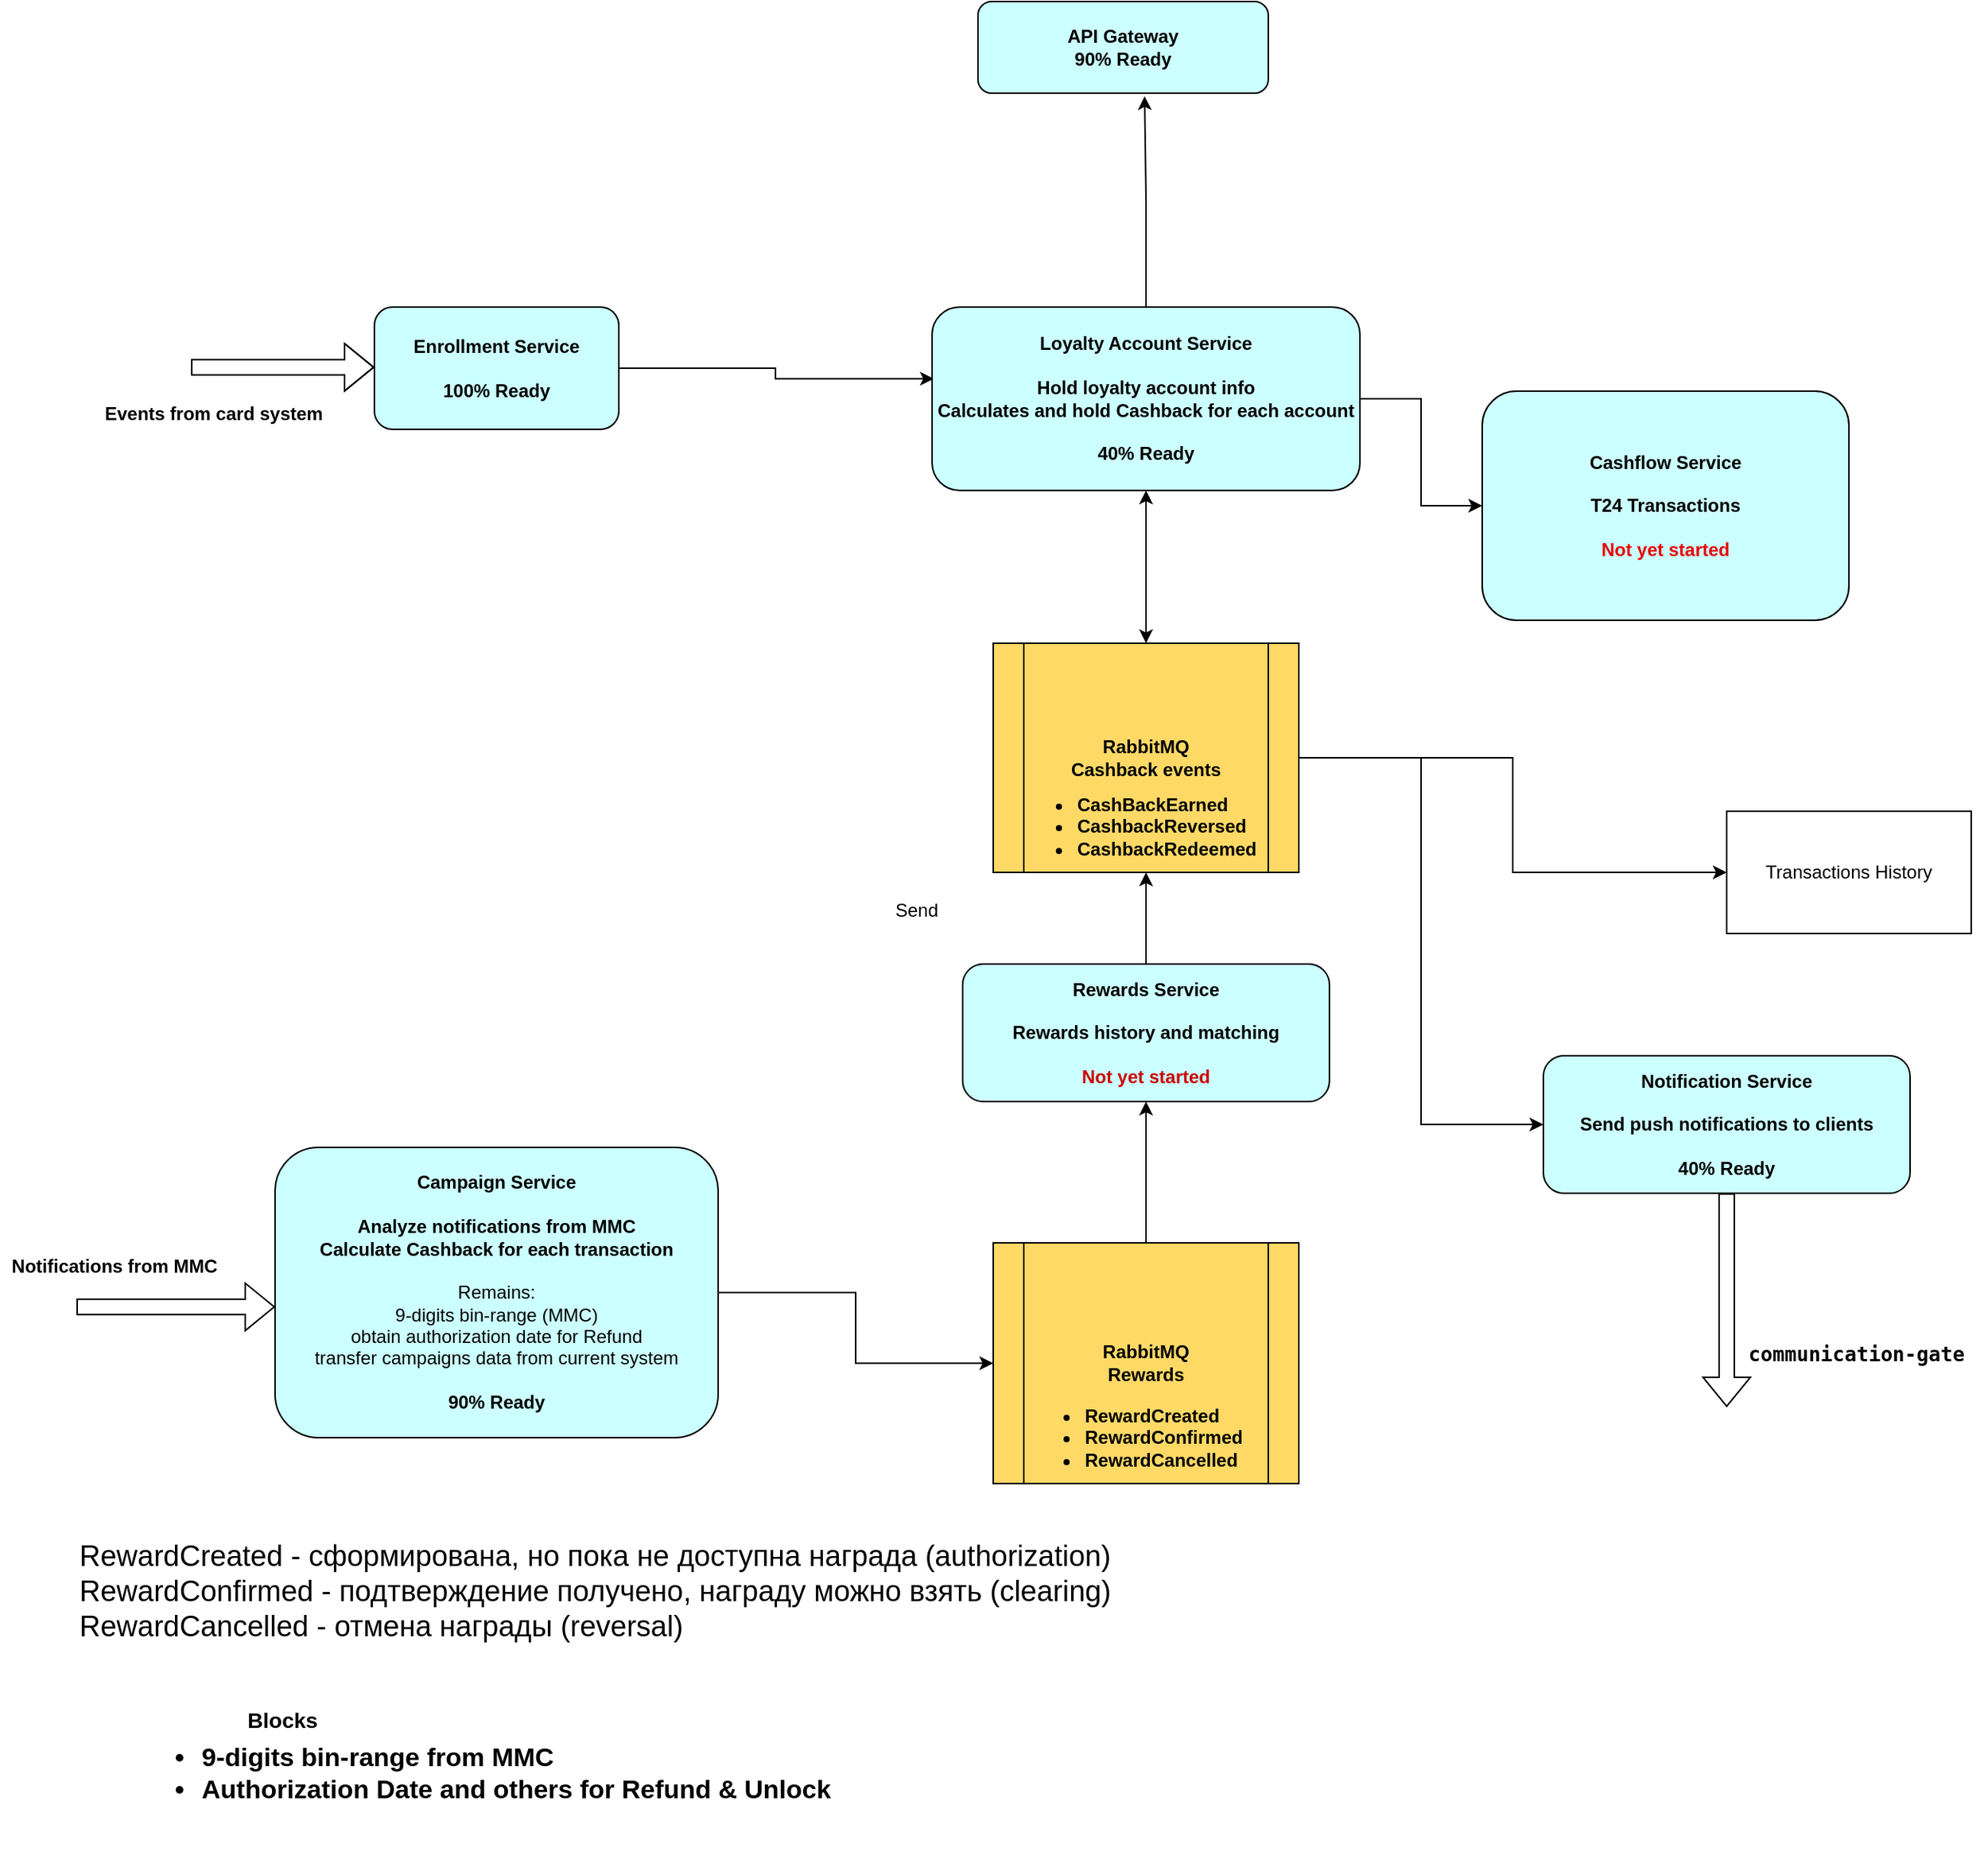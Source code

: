 <mxfile version="21.5.0" type="github">
  <diagram name="Page-1" id="jxZHKuPuWRv_rBrSmg6W">
    <mxGraphModel dx="2537" dy="2029" grid="1" gridSize="10" guides="1" tooltips="1" connect="1" arrows="1" fold="1" page="1" pageScale="1" pageWidth="850" pageHeight="1100" math="0" shadow="0">
      <root>
        <mxCell id="0" />
        <mxCell id="1" parent="0" />
        <mxCell id="gcZDtFcbOL_r8VpVRLgz-11" style="edgeStyle=orthogonalEdgeStyle;rounded=0;orthogonalLoop=1;jettySize=auto;html=1;entryX=0;entryY=0.5;entryDx=0;entryDy=0;" edge="1" parent="1" source="gcZDtFcbOL_r8VpVRLgz-1" target="gcZDtFcbOL_r8VpVRLgz-10">
          <mxGeometry relative="1" as="geometry" />
        </mxCell>
        <mxCell id="gcZDtFcbOL_r8VpVRLgz-1" value="&lt;b&gt;Campaign Service&lt;/b&gt;&lt;br&gt;&lt;br&gt;&lt;b&gt;Analyze notifications from MMC&lt;/b&gt;&lt;br&gt;&lt;b&gt;Calculate Cashback for each transaction&lt;/b&gt;&lt;br&gt;&lt;br&gt;Remains: &lt;br&gt;9-digits bin-range (MMC)&lt;br&gt;obtain authorization date for Refund&lt;br&gt;transfer campaigns data from current system&lt;br&gt;&lt;br&gt;&lt;b&gt;90% Ready&lt;/b&gt;" style="rounded=1;whiteSpace=wrap;html=1;fillColor=#CCFFFF;" vertex="1" parent="1">
          <mxGeometry x="130" y="620" width="290" height="190" as="geometry" />
        </mxCell>
        <mxCell id="gcZDtFcbOL_r8VpVRLgz-2" value="" style="shape=flexArrow;endArrow=classic;html=1;rounded=0;entryX=0;entryY=0.5;entryDx=0;entryDy=0;" edge="1" parent="1">
          <mxGeometry width="50" height="50" relative="1" as="geometry">
            <mxPoint y="724.41" as="sourcePoint" />
            <mxPoint x="130" y="724.41" as="targetPoint" />
          </mxGeometry>
        </mxCell>
        <mxCell id="gcZDtFcbOL_r8VpVRLgz-3" value="&lt;b&gt;Notifications from MMC&lt;/b&gt;" style="text;html=1;strokeColor=none;fillColor=none;align=center;verticalAlign=middle;whiteSpace=wrap;rounded=0;" vertex="1" parent="1">
          <mxGeometry x="-50" y="682.5" width="150" height="30" as="geometry" />
        </mxCell>
        <mxCell id="gcZDtFcbOL_r8VpVRLgz-41" style="edgeStyle=orthogonalEdgeStyle;rounded=0;orthogonalLoop=1;jettySize=auto;html=1;entryX=0.004;entryY=0.391;entryDx=0;entryDy=0;entryPerimeter=0;" edge="1" parent="1" source="gcZDtFcbOL_r8VpVRLgz-4" target="gcZDtFcbOL_r8VpVRLgz-7">
          <mxGeometry relative="1" as="geometry" />
        </mxCell>
        <mxCell id="gcZDtFcbOL_r8VpVRLgz-4" value="&lt;b&gt;Enrollment Service&lt;br&gt;&lt;br&gt;100% Ready&lt;br&gt;&lt;/b&gt;" style="rounded=1;whiteSpace=wrap;html=1;fillColor=#CCFFFF;" vertex="1" parent="1">
          <mxGeometry x="195" y="70" width="160" height="80" as="geometry" />
        </mxCell>
        <mxCell id="gcZDtFcbOL_r8VpVRLgz-5" value="" style="shape=flexArrow;endArrow=classic;html=1;rounded=0;entryX=0;entryY=0.5;entryDx=0;entryDy=0;" edge="1" parent="1">
          <mxGeometry width="50" height="50" relative="1" as="geometry">
            <mxPoint x="75" y="109.41" as="sourcePoint" />
            <mxPoint x="195" y="109.41" as="targetPoint" />
            <Array as="points">
              <mxPoint x="85" y="109.41" />
            </Array>
          </mxGeometry>
        </mxCell>
        <mxCell id="gcZDtFcbOL_r8VpVRLgz-6" value="&lt;b&gt;Events from card system&lt;/b&gt;" style="text;html=1;strokeColor=none;fillColor=none;align=center;verticalAlign=middle;whiteSpace=wrap;rounded=0;" vertex="1" parent="1">
          <mxGeometry x="10" y="125" width="160" height="30" as="geometry" />
        </mxCell>
        <mxCell id="gcZDtFcbOL_r8VpVRLgz-19" style="edgeStyle=orthogonalEdgeStyle;rounded=0;orthogonalLoop=1;jettySize=auto;html=1;entryX=0.574;entryY=1.033;entryDx=0;entryDy=0;entryPerimeter=0;" edge="1" parent="1" source="gcZDtFcbOL_r8VpVRLgz-7" target="gcZDtFcbOL_r8VpVRLgz-15">
          <mxGeometry relative="1" as="geometry" />
        </mxCell>
        <mxCell id="gcZDtFcbOL_r8VpVRLgz-39" style="edgeStyle=orthogonalEdgeStyle;rounded=0;orthogonalLoop=1;jettySize=auto;html=1;entryX=0;entryY=0.5;entryDx=0;entryDy=0;" edge="1" parent="1" source="gcZDtFcbOL_r8VpVRLgz-7" target="gcZDtFcbOL_r8VpVRLgz-25">
          <mxGeometry relative="1" as="geometry" />
        </mxCell>
        <mxCell id="gcZDtFcbOL_r8VpVRLgz-7" value="&lt;b&gt;Loyalty Account Service&lt;br&gt;&lt;br&gt;Hold loyalty account info&lt;br&gt;Calculates and hold Cashback for each account&lt;br&gt;&lt;br&gt;40% Ready&lt;br&gt;&lt;/b&gt;" style="rounded=1;whiteSpace=wrap;html=1;fillColor=#CCFFFF;" vertex="1" parent="1">
          <mxGeometry x="560" y="70" width="280" height="120" as="geometry" />
        </mxCell>
        <mxCell id="gcZDtFcbOL_r8VpVRLgz-30" style="edgeStyle=orthogonalEdgeStyle;rounded=0;orthogonalLoop=1;jettySize=auto;html=1;entryX=0.5;entryY=1;entryDx=0;entryDy=0;" edge="1" parent="1" source="gcZDtFcbOL_r8VpVRLgz-10" target="gcZDtFcbOL_r8VpVRLgz-29">
          <mxGeometry relative="1" as="geometry">
            <mxPoint x="680" y="600" as="targetPoint" />
          </mxGeometry>
        </mxCell>
        <mxCell id="gcZDtFcbOL_r8VpVRLgz-10" value="&lt;b&gt;RabbitMQ&lt;br&gt;Rewards&lt;br&gt;&lt;/b&gt;" style="shape=process;whiteSpace=wrap;html=1;backgroundOutline=1;fillColor=#FFD966;" vertex="1" parent="1">
          <mxGeometry x="600" y="682.5" width="200" height="157.5" as="geometry" />
        </mxCell>
        <mxCell id="gcZDtFcbOL_r8VpVRLgz-12" value="Send" style="text;html=1;strokeColor=none;fillColor=none;align=center;verticalAlign=middle;whiteSpace=wrap;rounded=0;" vertex="1" parent="1">
          <mxGeometry x="520" y="450" width="60" height="30" as="geometry" />
        </mxCell>
        <mxCell id="gcZDtFcbOL_r8VpVRLgz-15" value="&lt;b&gt;API Gateway&lt;br&gt;90% Ready&lt;/b&gt;" style="rounded=1;whiteSpace=wrap;html=1;fillColor=#CCFFFF;" vertex="1" parent="1">
          <mxGeometry x="590" y="-130" width="190" height="60" as="geometry" />
        </mxCell>
        <mxCell id="gcZDtFcbOL_r8VpVRLgz-16" value="&lt;b&gt;Notification Service&lt;br&gt;&lt;br&gt;Send push notifications to clients&lt;br&gt;&lt;br&gt;40% Ready&lt;/b&gt;" style="rounded=1;whiteSpace=wrap;html=1;fillColor=#CCFFFF;" vertex="1" parent="1">
          <mxGeometry x="960" y="560" width="240" height="90" as="geometry" />
        </mxCell>
        <mxCell id="gcZDtFcbOL_r8VpVRLgz-20" value="" style="shape=flexArrow;endArrow=classic;html=1;rounded=0;exitX=0.5;exitY=1;exitDx=0;exitDy=0;" edge="1" parent="1" source="gcZDtFcbOL_r8VpVRLgz-16">
          <mxGeometry width="50" height="50" relative="1" as="geometry">
            <mxPoint x="710" y="900" as="sourcePoint" />
            <mxPoint x="1080" y="790" as="targetPoint" />
          </mxGeometry>
        </mxCell>
        <mxCell id="gcZDtFcbOL_r8VpVRLgz-21" value="&lt;div style=&quot;background-color: rgb(255, 255, 255); color: rgb(8, 8, 8); font-family: &amp;quot;JetBrains Mono&amp;quot;, monospace; font-size: 9.8pt;&quot;&gt;&lt;b&gt;communication-gate&lt;/b&gt;&lt;/div&gt;" style="text;html=1;strokeColor=none;fillColor=none;align=center;verticalAlign=middle;whiteSpace=wrap;rounded=0;" vertex="1" parent="1">
          <mxGeometry x="1080" y="740" width="170" height="30" as="geometry" />
        </mxCell>
        <mxCell id="gcZDtFcbOL_r8VpVRLgz-22" value="Transactions History" style="rounded=0;whiteSpace=wrap;html=1;" vertex="1" parent="1">
          <mxGeometry x="1080" y="400" width="160" height="80" as="geometry" />
        </mxCell>
        <mxCell id="gcZDtFcbOL_r8VpVRLgz-25" value="&lt;b&gt;Cashflow Service&lt;br&gt;&lt;br&gt;T24 Transactions&lt;br&gt;&lt;br&gt;&lt;font color=&quot;#e60505&quot;&gt;Not yet started&lt;/font&gt;&lt;/b&gt;" style="rounded=1;whiteSpace=wrap;html=1;fillColor=#CCFFFF;" vertex="1" parent="1">
          <mxGeometry x="920" y="125" width="240" height="150" as="geometry" />
        </mxCell>
        <mxCell id="gcZDtFcbOL_r8VpVRLgz-27" value="&lt;ul style=&quot;font-size: 17px;&quot;&gt;&lt;li&gt;&lt;b&gt;9-digits bin-range from MMC&lt;/b&gt;&lt;/li&gt;&lt;li&gt;&lt;b&gt;Authorization Date and others for Refund &amp;amp; Unlock&lt;/b&gt;&lt;/li&gt;&lt;/ul&gt;" style="text;strokeColor=none;fillColor=none;html=1;whiteSpace=wrap;verticalAlign=middle;overflow=hidden;" vertex="1" parent="1">
          <mxGeometry x="40" y="970" width="470" height="120" as="geometry" />
        </mxCell>
        <mxCell id="gcZDtFcbOL_r8VpVRLgz-28" value="&lt;b&gt;&lt;font style=&quot;font-size: 14px;&quot;&gt;Blocks&lt;/font&gt;&lt;/b&gt;" style="text;html=1;strokeColor=none;fillColor=none;align=center;verticalAlign=middle;whiteSpace=wrap;rounded=0;" vertex="1" parent="1">
          <mxGeometry x="75" y="980" width="120" height="30" as="geometry" />
        </mxCell>
        <mxCell id="gcZDtFcbOL_r8VpVRLgz-32" style="edgeStyle=orthogonalEdgeStyle;rounded=0;orthogonalLoop=1;jettySize=auto;html=1;entryX=0.5;entryY=1;entryDx=0;entryDy=0;" edge="1" parent="1" source="gcZDtFcbOL_r8VpVRLgz-29" target="gcZDtFcbOL_r8VpVRLgz-31">
          <mxGeometry relative="1" as="geometry" />
        </mxCell>
        <mxCell id="gcZDtFcbOL_r8VpVRLgz-29" value="&lt;b&gt;Rewards Service&lt;br&gt;&lt;br&gt;Rewards history and matching&lt;br&gt;&lt;br&gt;&lt;font color=&quot;#cc0000&quot;&gt;Not yet started&lt;/font&gt;&lt;br&gt;&lt;/b&gt;" style="rounded=1;whiteSpace=wrap;html=1;fillColor=#CCFFFF;" vertex="1" parent="1">
          <mxGeometry x="580" y="500" width="240" height="90" as="geometry" />
        </mxCell>
        <mxCell id="gcZDtFcbOL_r8VpVRLgz-33" style="edgeStyle=orthogonalEdgeStyle;rounded=0;orthogonalLoop=1;jettySize=auto;html=1;entryX=0.5;entryY=1;entryDx=0;entryDy=0;startArrow=classic;startFill=1;" edge="1" parent="1" source="gcZDtFcbOL_r8VpVRLgz-31" target="gcZDtFcbOL_r8VpVRLgz-7">
          <mxGeometry relative="1" as="geometry">
            <mxPoint x="645" y="270" as="targetPoint" />
          </mxGeometry>
        </mxCell>
        <mxCell id="gcZDtFcbOL_r8VpVRLgz-34" style="edgeStyle=orthogonalEdgeStyle;rounded=0;orthogonalLoop=1;jettySize=auto;html=1;entryX=0;entryY=0.5;entryDx=0;entryDy=0;" edge="1" parent="1" source="gcZDtFcbOL_r8VpVRLgz-31" target="gcZDtFcbOL_r8VpVRLgz-22">
          <mxGeometry relative="1" as="geometry" />
        </mxCell>
        <mxCell id="gcZDtFcbOL_r8VpVRLgz-36" style="edgeStyle=orthogonalEdgeStyle;rounded=0;orthogonalLoop=1;jettySize=auto;html=1;entryX=0;entryY=0.5;entryDx=0;entryDy=0;" edge="1" parent="1" source="gcZDtFcbOL_r8VpVRLgz-31" target="gcZDtFcbOL_r8VpVRLgz-16">
          <mxGeometry relative="1" as="geometry" />
        </mxCell>
        <mxCell id="gcZDtFcbOL_r8VpVRLgz-31" value="&lt;b&gt;RabbitMQ&lt;br&gt;Cashback events&lt;br&gt;&lt;/b&gt;" style="shape=process;whiteSpace=wrap;html=1;backgroundOutline=1;fillColor=#FFD966;" vertex="1" parent="1">
          <mxGeometry x="600" y="290" width="200" height="150" as="geometry" />
        </mxCell>
        <mxCell id="gcZDtFcbOL_r8VpVRLgz-40" value="&lt;ul&gt;&lt;li&gt;&lt;strong&gt;RewardCreated&lt;/strong&gt;&lt;/li&gt;&lt;li&gt;&lt;strong&gt;RewardConfirmed&lt;/strong&gt;&lt;/li&gt;&lt;li&gt;&lt;strong&gt;RewardCancelled&lt;/strong&gt;&lt;br&gt;&lt;/li&gt;&lt;/ul&gt;" style="text;strokeColor=none;fillColor=none;html=1;whiteSpace=wrap;verticalAlign=middle;overflow=hidden;" vertex="1" parent="1">
          <mxGeometry x="617.5" y="760" width="165" height="100" as="geometry" />
        </mxCell>
        <mxCell id="gcZDtFcbOL_r8VpVRLgz-42" value="&lt;ul&gt;&lt;li&gt;&lt;b&gt;CashBackEarned&lt;/b&gt;&lt;/li&gt;&lt;li&gt;&lt;b&gt;CashbackReversed&lt;/b&gt;&lt;/li&gt;&lt;li&gt;&lt;b&gt;CashbackRedeemed&lt;/b&gt;&lt;br&gt;&lt;/li&gt;&lt;/ul&gt;" style="text;strokeColor=none;fillColor=none;html=1;whiteSpace=wrap;verticalAlign=middle;overflow=hidden;" vertex="1" parent="1">
          <mxGeometry x="612.5" y="370" width="170" height="80" as="geometry" />
        </mxCell>
        <mxCell id="gcZDtFcbOL_r8VpVRLgz-43" value="&lt;font style=&quot;font-size: 19px;&quot;&gt;RewardCreated - сформирована, но пока не доступна награда (authorization)&lt;br&gt;RewardConfirmed - подтверждение получено, награду можно взять (clearing)&lt;br&gt;RewardCancelled - отмена награды (reversal)&lt;/font&gt;" style="text;whiteSpace=wrap;html=1;" vertex="1" parent="1">
          <mxGeometry y="870" width="700" height="80" as="geometry" />
        </mxCell>
      </root>
    </mxGraphModel>
  </diagram>
</mxfile>

